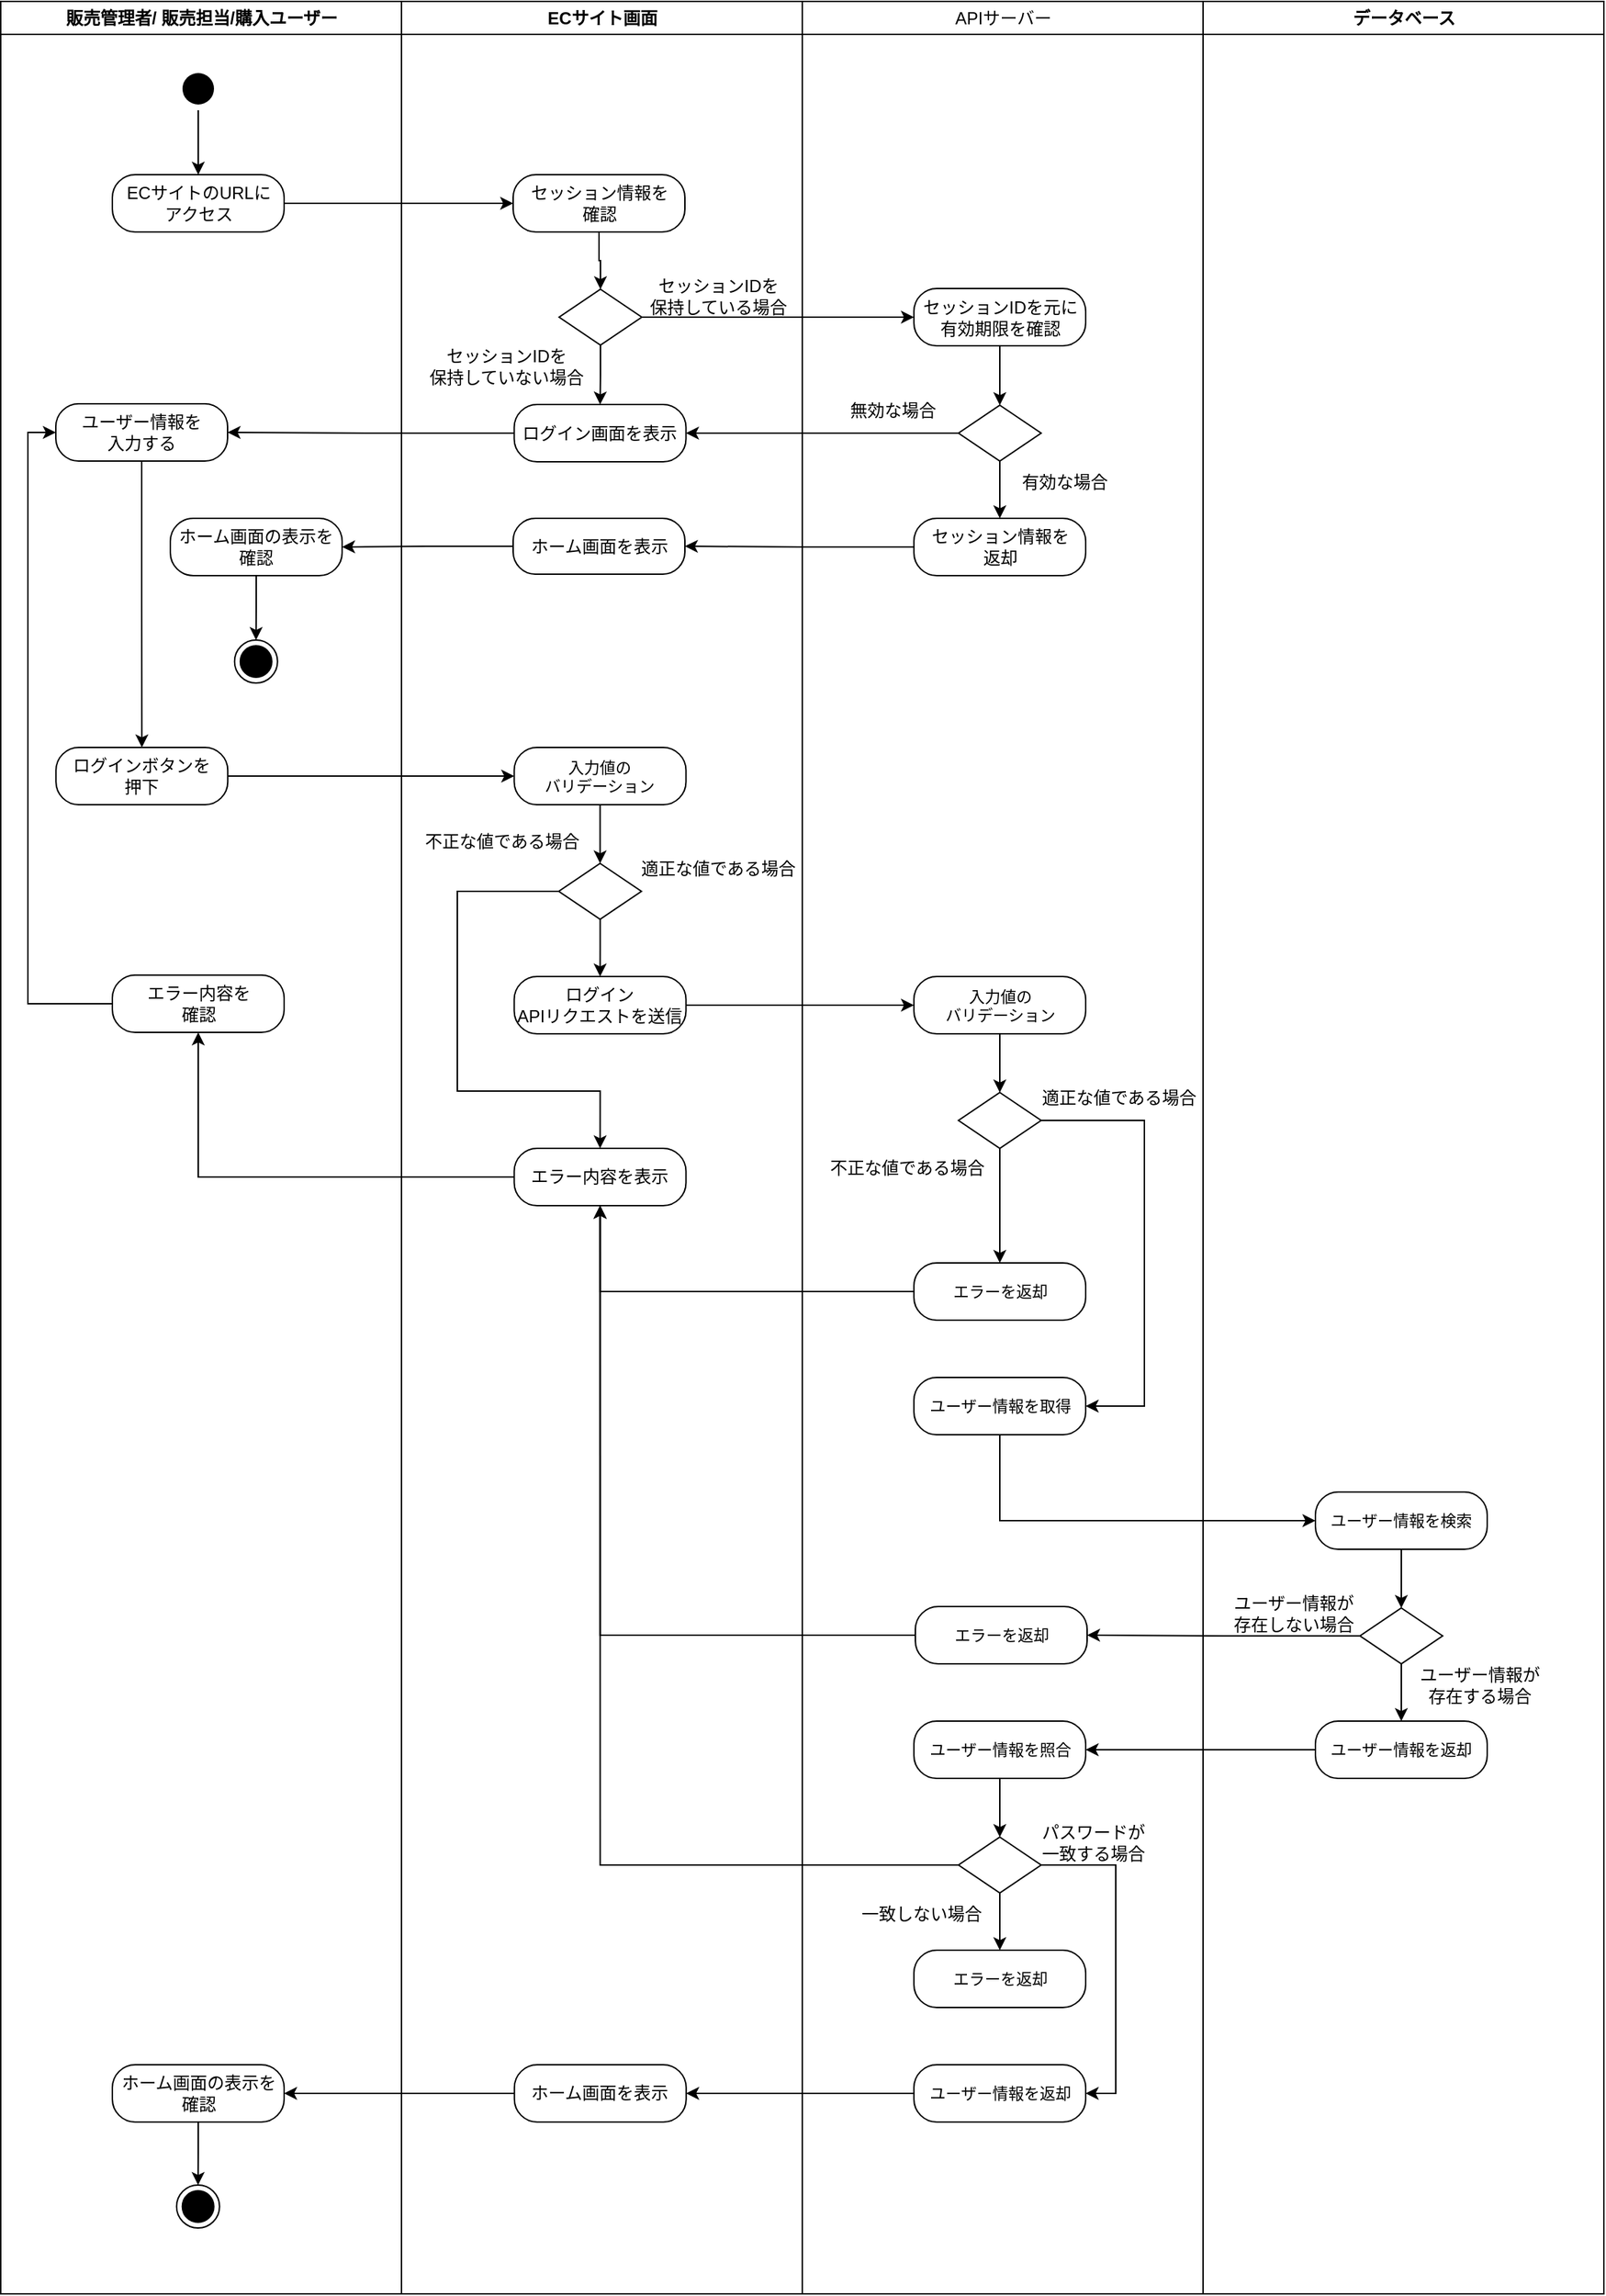 <mxfile version="24.4.4" type="google">
  <diagram name="Page-1" id="e7e014a7-5840-1c2e-5031-d8a46d1fe8dd">
    <mxGraphModel grid="0" page="0" gridSize="10" guides="1" tooltips="1" connect="1" arrows="1" fold="1" pageScale="1" pageWidth="1169" pageHeight="826" background="none" math="0" shadow="0">
      <root>
        <mxCell id="0" />
        <mxCell id="1" parent="0" />
        <mxCell id="2" value="販売管理者/ 販売担当/購入ユーザー" style="swimlane;whiteSpace=wrap;startSize=23;" vertex="1" parent="1">
          <mxGeometry x="161.5" y="39" width="280" height="1601" as="geometry" />
        </mxCell>
        <mxCell id="5-EfzB1POn6RS-_VtYej-164" style="edgeStyle=orthogonalEdgeStyle;rounded=0;orthogonalLoop=1;jettySize=auto;html=1;entryX=0;entryY=0.5;entryDx=0;entryDy=0;exitX=0;exitY=0.5;exitDx=0;exitDy=0;" edge="1" parent="2" source="WvElCNo4vnSuFBghOQTC-119" target="5-EfzB1POn6RS-_VtYej-80">
          <mxGeometry relative="1" as="geometry">
            <Array as="points">
              <mxPoint x="19" y="700" />
              <mxPoint x="19" y="301" />
            </Array>
          </mxGeometry>
        </mxCell>
        <mxCell id="WvElCNo4vnSuFBghOQTC-119" value="エラー内容を&lt;div&gt;確認&lt;/div&gt;" style="rounded=1;whiteSpace=wrap;html=1;arcSize=40;" vertex="1" parent="2">
          <mxGeometry x="78" y="680" width="120" height="40" as="geometry" />
        </mxCell>
        <mxCell id="5-EfzB1POn6RS-_VtYej-52" style="edgeStyle=orthogonalEdgeStyle;rounded=0;orthogonalLoop=1;jettySize=auto;html=1;entryX=0.5;entryY=0;entryDx=0;entryDy=0;" edge="1" parent="2" source="5" target="5-EfzB1POn6RS-_VtYej-51">
          <mxGeometry relative="1" as="geometry" />
        </mxCell>
        <mxCell id="5" value="" style="ellipse;shape=startState;fillColor=#000000;strokeColor=none;" vertex="1" parent="2">
          <mxGeometry x="123" y="46" width="30" height="30" as="geometry" />
        </mxCell>
        <mxCell id="5-EfzB1POn6RS-_VtYej-51" value="ECサイトのURLに&lt;div&gt;アクセス&lt;/div&gt;" style="rounded=1;whiteSpace=wrap;html=1;arcSize=40;" vertex="1" parent="2">
          <mxGeometry x="78" y="121" width="120" height="40" as="geometry" />
        </mxCell>
        <mxCell id="5-EfzB1POn6RS-_VtYej-193" style="edgeStyle=orthogonalEdgeStyle;rounded=0;orthogonalLoop=1;jettySize=auto;html=1;entryX=0.5;entryY=0;entryDx=0;entryDy=0;" edge="1" parent="2" source="5-EfzB1POn6RS-_VtYej-80" target="5-EfzB1POn6RS-_VtYej-192">
          <mxGeometry relative="1" as="geometry" />
        </mxCell>
        <mxCell id="5-EfzB1POn6RS-_VtYej-80" value="ユーザー情報を&lt;div&gt;入力する&lt;/div&gt;" style="rounded=1;whiteSpace=wrap;html=1;arcSize=40;" vertex="1" parent="2">
          <mxGeometry x="38.5" y="281" width="120" height="40" as="geometry" />
        </mxCell>
        <mxCell id="5-EfzB1POn6RS-_VtYej-107" style="edgeStyle=orthogonalEdgeStyle;rounded=0;orthogonalLoop=1;jettySize=auto;html=1;entryX=0.5;entryY=0;entryDx=0;entryDy=0;" edge="1" parent="2" source="5-EfzB1POn6RS-_VtYej-105" target="5-EfzB1POn6RS-_VtYej-98">
          <mxGeometry relative="1" as="geometry" />
        </mxCell>
        <mxCell id="5-EfzB1POn6RS-_VtYej-105" value="ホーム画面の表示を&lt;div&gt;確認&lt;/div&gt;" style="rounded=1;whiteSpace=wrap;html=1;arcSize=40;" vertex="1" parent="2">
          <mxGeometry x="118.51" y="361" width="120" height="40" as="geometry" />
        </mxCell>
        <mxCell id="5-EfzB1POn6RS-_VtYej-98" value="" style="ellipse;html=1;shape=endState;fillColor=#000000;strokeColor=default;" vertex="1" parent="2">
          <mxGeometry x="163.38" y="446" width="30" height="30" as="geometry" />
        </mxCell>
        <mxCell id="5-EfzB1POn6RS-_VtYej-133" style="edgeStyle=orthogonalEdgeStyle;rounded=0;orthogonalLoop=1;jettySize=auto;html=1;" edge="1" parent="2" source="5-EfzB1POn6RS-_VtYej-130" target="5-EfzB1POn6RS-_VtYej-131">
          <mxGeometry relative="1" as="geometry" />
        </mxCell>
        <mxCell id="5-EfzB1POn6RS-_VtYej-130" value="ホーム画面の表示を&lt;div&gt;確認&lt;/div&gt;" style="rounded=1;whiteSpace=wrap;html=1;arcSize=40;" vertex="1" parent="2">
          <mxGeometry x="78" y="1441" width="120" height="40" as="geometry" />
        </mxCell>
        <mxCell id="5-EfzB1POn6RS-_VtYej-131" value="" style="ellipse;html=1;shape=endState;fillColor=#000000;strokeColor=default;" vertex="1" parent="2">
          <mxGeometry x="122.87" y="1525" width="30" height="30" as="geometry" />
        </mxCell>
        <mxCell id="5-EfzB1POn6RS-_VtYej-192" value="ログインボタンを&lt;div&gt;押下&lt;/div&gt;" style="rounded=1;whiteSpace=wrap;html=1;arcSize=40;" vertex="1" parent="2">
          <mxGeometry x="38.62" y="521" width="120" height="40" as="geometry" />
        </mxCell>
        <mxCell id="3" value="ECサイト画面" style="swimlane;whiteSpace=wrap;startSize=23;" vertex="1" parent="1">
          <mxGeometry x="441.5" y="39" width="280" height="1601" as="geometry" />
        </mxCell>
        <mxCell id="5-EfzB1POn6RS-_VtYej-195" style="edgeStyle=orthogonalEdgeStyle;rounded=0;orthogonalLoop=1;jettySize=auto;html=1;entryX=0.5;entryY=0;entryDx=0;entryDy=0;" edge="1" parent="3" source="WvElCNo4vnSuFBghOQTC-71" target="WvElCNo4vnSuFBghOQTC-99">
          <mxGeometry relative="1" as="geometry" />
        </mxCell>
        <mxCell id="WvElCNo4vnSuFBghOQTC-71" value="&lt;font style=&quot;font-size: 11px;&quot;&gt;入力値の&lt;/font&gt;&lt;div style=&quot;font-size: 11px;&quot;&gt;&lt;font style=&quot;font-size: 11px;&quot;&gt;バリデーション&lt;/font&gt;&lt;/div&gt;" style="rounded=1;whiteSpace=wrap;html=1;arcSize=40;" vertex="1" parent="3">
          <mxGeometry x="78.75" y="521" width="120" height="40" as="geometry" />
        </mxCell>
        <mxCell id="WvElCNo4vnSuFBghOQTC-78" value="&lt;font style=&quot;font-size: 12px;&quot;&gt;エラー内容を表示&lt;/font&gt;" style="rounded=1;whiteSpace=wrap;html=1;arcSize=40;" vertex="1" parent="3">
          <mxGeometry x="78.75" y="801" width="120" height="40" as="geometry" />
        </mxCell>
        <mxCell id="WvElCNo4vnSuFBghOQTC-102" style="edgeStyle=orthogonalEdgeStyle;rounded=0;orthogonalLoop=1;jettySize=auto;html=1;entryX=0.5;entryY=0;entryDx=0;entryDy=0;exitX=0;exitY=0.5;exitDx=0;exitDy=0;" edge="1" parent="3" source="WvElCNo4vnSuFBghOQTC-99" target="WvElCNo4vnSuFBghOQTC-78">
          <mxGeometry relative="1" as="geometry">
            <Array as="points">
              <mxPoint x="39" y="622" />
              <mxPoint x="39" y="761" />
              <mxPoint x="139" y="761" />
            </Array>
          </mxGeometry>
        </mxCell>
        <mxCell id="5-EfzB1POn6RS-_VtYej-199" style="edgeStyle=orthogonalEdgeStyle;rounded=0;orthogonalLoop=1;jettySize=auto;html=1;entryX=0.5;entryY=0;entryDx=0;entryDy=0;" edge="1" parent="3" source="WvElCNo4vnSuFBghOQTC-99" target="5-EfzB1POn6RS-_VtYej-198">
          <mxGeometry relative="1" as="geometry" />
        </mxCell>
        <mxCell id="WvElCNo4vnSuFBghOQTC-99" value="" style="rhombus;whiteSpace=wrap;html=1;" vertex="1" parent="3">
          <mxGeometry x="109.87" y="602" width="57.76" height="39" as="geometry" />
        </mxCell>
        <mxCell id="WvElCNo4vnSuFBghOQTC-100" value="不正な値である場合" style="text;html=1;align=center;verticalAlign=middle;whiteSpace=wrap;rounded=0;" vertex="1" parent="3">
          <mxGeometry x="15" y="572" width="110" height="30" as="geometry" />
        </mxCell>
        <mxCell id="WvElCNo4vnSuFBghOQTC-101" value="適正な値である場合" style="text;html=1;align=center;verticalAlign=middle;whiteSpace=wrap;rounded=0;" vertex="1" parent="3">
          <mxGeometry x="166.63" y="591" width="110" height="30" as="geometry" />
        </mxCell>
        <mxCell id="5-EfzB1POn6RS-_VtYej-59" value="セッションIDを&lt;div&gt;保持している場合&lt;/div&gt;" style="text;html=1;align=center;verticalAlign=middle;whiteSpace=wrap;rounded=0;" vertex="1" parent="3">
          <mxGeometry x="166.63" y="191" width="110" height="30" as="geometry" />
        </mxCell>
        <mxCell id="5-EfzB1POn6RS-_VtYej-70" value="" style="edgeStyle=orthogonalEdgeStyle;rounded=0;orthogonalLoop=1;jettySize=auto;html=1;" edge="1" parent="3" source="5-EfzB1POn6RS-_VtYej-66" target="5-EfzB1POn6RS-_VtYej-57">
          <mxGeometry relative="1" as="geometry" />
        </mxCell>
        <mxCell id="5-EfzB1POn6RS-_VtYej-66" value="セッション情報を&lt;div&gt;確認&lt;/div&gt;" style="rounded=1;whiteSpace=wrap;html=1;arcSize=40;" vertex="1" parent="3">
          <mxGeometry x="78" y="121" width="120" height="40" as="geometry" />
        </mxCell>
        <mxCell id="5-EfzB1POn6RS-_VtYej-79" style="edgeStyle=orthogonalEdgeStyle;rounded=0;orthogonalLoop=1;jettySize=auto;html=1;entryX=0.5;entryY=0;entryDx=0;entryDy=0;" edge="1" parent="3" source="5-EfzB1POn6RS-_VtYej-57" target="5-EfzB1POn6RS-_VtYej-68">
          <mxGeometry relative="1" as="geometry" />
        </mxCell>
        <mxCell id="5-EfzB1POn6RS-_VtYej-57" value="" style="rhombus;whiteSpace=wrap;html=1;" vertex="1" parent="3">
          <mxGeometry x="110.12" y="201" width="57.76" height="39" as="geometry" />
        </mxCell>
        <mxCell id="5-EfzB1POn6RS-_VtYej-60" value="セッションIDを&lt;div&gt;保持していない場合&lt;/div&gt;" style="text;html=1;align=center;verticalAlign=middle;whiteSpace=wrap;rounded=0;" vertex="1" parent="3">
          <mxGeometry x="18.5" y="240" width="110" height="30" as="geometry" />
        </mxCell>
        <mxCell id="5-EfzB1POn6RS-_VtYej-68" value="ログイン画面を表示" style="rounded=1;whiteSpace=wrap;html=1;arcSize=40;" vertex="1" parent="3">
          <mxGeometry x="78.75" y="281.5" width="120" height="40" as="geometry" />
        </mxCell>
        <mxCell id="5-EfzB1POn6RS-_VtYej-95" value="ホーム画面を表示" style="rounded=1;whiteSpace=wrap;html=1;arcSize=40;" vertex="1" parent="3">
          <mxGeometry x="78" y="361" width="120" height="39" as="geometry" />
        </mxCell>
        <mxCell id="5-EfzB1POn6RS-_VtYej-128" value="ホーム画面を表示" style="rounded=1;whiteSpace=wrap;html=1;arcSize=40;" vertex="1" parent="3">
          <mxGeometry x="78.87" y="1441" width="120" height="40" as="geometry" />
        </mxCell>
        <mxCell id="5-EfzB1POn6RS-_VtYej-198" value="&lt;font style=&quot;font-size: 12px;&quot;&gt;ログイン　&lt;/font&gt;&lt;div&gt;&lt;font style=&quot;font-size: 12px;&quot;&gt;APIリクエストを送信&lt;/font&gt;&lt;/div&gt;" style="rounded=1;whiteSpace=wrap;html=1;arcSize=40;" vertex="1" parent="3">
          <mxGeometry x="78.75" y="681" width="120" height="40" as="geometry" />
        </mxCell>
        <mxCell id="5-EfzB1POn6RS-_VtYej-5" value="APIサーバー" style="swimlane;whiteSpace=wrap;startSize=23;fontStyle=0" vertex="1" parent="1">
          <mxGeometry x="721.5" y="39" width="280" height="1601" as="geometry" />
        </mxCell>
        <mxCell id="5-EfzB1POn6RS-_VtYej-76" value="" style="edgeStyle=orthogonalEdgeStyle;rounded=0;orthogonalLoop=1;jettySize=auto;html=1;" edge="1" parent="5-EfzB1POn6RS-_VtYej-5" source="5-EfzB1POn6RS-_VtYej-73" target="5-EfzB1POn6RS-_VtYej-75">
          <mxGeometry relative="1" as="geometry" />
        </mxCell>
        <mxCell id="5-EfzB1POn6RS-_VtYej-73" value="セッションIDを元に有効期限を確認" style="rounded=1;whiteSpace=wrap;html=1;arcSize=40;" vertex="1" parent="5-EfzB1POn6RS-_VtYej-5">
          <mxGeometry x="78" y="200.5" width="120" height="40" as="geometry" />
        </mxCell>
        <mxCell id="5-EfzB1POn6RS-_VtYej-171" style="edgeStyle=orthogonalEdgeStyle;rounded=0;orthogonalLoop=1;jettySize=auto;html=1;entryX=0.5;entryY=0;entryDx=0;entryDy=0;" edge="1" parent="5-EfzB1POn6RS-_VtYej-5" source="5-EfzB1POn6RS-_VtYej-75" target="5-EfzB1POn6RS-_VtYej-170">
          <mxGeometry relative="1" as="geometry" />
        </mxCell>
        <mxCell id="5-EfzB1POn6RS-_VtYej-75" value="" style="rhombus;whiteSpace=wrap;html=1;" vertex="1" parent="5-EfzB1POn6RS-_VtYej-5">
          <mxGeometry x="109.12" y="282" width="57.76" height="39" as="geometry" />
        </mxCell>
        <mxCell id="5-EfzB1POn6RS-_VtYej-85" value="有効な場合" style="text;html=1;align=center;verticalAlign=middle;whiteSpace=wrap;rounded=0;" vertex="1" parent="5-EfzB1POn6RS-_VtYej-5">
          <mxGeometry x="128.5" y="321" width="110" height="30" as="geometry" />
        </mxCell>
        <mxCell id="5-EfzB1POn6RS-_VtYej-86" value="無効な場合" style="text;html=1;align=center;verticalAlign=middle;whiteSpace=wrap;rounded=0;" vertex="1" parent="5-EfzB1POn6RS-_VtYej-5">
          <mxGeometry x="8.5" y="271" width="110" height="30" as="geometry" />
        </mxCell>
        <mxCell id="5-EfzB1POn6RS-_VtYej-110" style="edgeStyle=orthogonalEdgeStyle;rounded=0;orthogonalLoop=1;jettySize=auto;html=1;entryX=0.5;entryY=0;entryDx=0;entryDy=0;" edge="1" parent="5-EfzB1POn6RS-_VtYej-5" source="5-EfzB1POn6RS-_VtYej-93" target="5-EfzB1POn6RS-_VtYej-109">
          <mxGeometry relative="1" as="geometry" />
        </mxCell>
        <mxCell id="5-EfzB1POn6RS-_VtYej-93" value="&lt;font style=&quot;font-size: 11px;&quot;&gt;入力値の&lt;/font&gt;&lt;div style=&quot;font-size: 11px;&quot;&gt;&lt;font style=&quot;font-size: 11px;&quot;&gt;バリデーション&lt;/font&gt;&lt;/div&gt;" style="rounded=1;whiteSpace=wrap;html=1;arcSize=40;" vertex="1" parent="5-EfzB1POn6RS-_VtYej-5">
          <mxGeometry x="78" y="681" width="120" height="40" as="geometry" />
        </mxCell>
        <mxCell id="5-EfzB1POn6RS-_VtYej-182" style="edgeStyle=orthogonalEdgeStyle;rounded=0;orthogonalLoop=1;jettySize=auto;html=1;entryX=0.5;entryY=0;entryDx=0;entryDy=0;" edge="1" parent="5-EfzB1POn6RS-_VtYej-5" source="5-EfzB1POn6RS-_VtYej-109" target="5-EfzB1POn6RS-_VtYej-181">
          <mxGeometry relative="1" as="geometry" />
        </mxCell>
        <mxCell id="5-EfzB1POn6RS-_VtYej-185" style="edgeStyle=orthogonalEdgeStyle;rounded=0;orthogonalLoop=1;jettySize=auto;html=1;entryX=1;entryY=0.5;entryDx=0;entryDy=0;" edge="1" parent="5-EfzB1POn6RS-_VtYej-5" source="5-EfzB1POn6RS-_VtYej-109" target="5-EfzB1POn6RS-_VtYej-113">
          <mxGeometry relative="1" as="geometry">
            <Array as="points">
              <mxPoint x="239" y="782" />
              <mxPoint x="239" y="981" />
            </Array>
          </mxGeometry>
        </mxCell>
        <mxCell id="5-EfzB1POn6RS-_VtYej-109" value="" style="rhombus;whiteSpace=wrap;html=1;" vertex="1" parent="5-EfzB1POn6RS-_VtYej-5">
          <mxGeometry x="109.12" y="762" width="57.76" height="39" as="geometry" />
        </mxCell>
        <mxCell id="5-EfzB1POn6RS-_VtYej-111" value="適正な値である場合" style="text;html=1;align=center;verticalAlign=middle;whiteSpace=wrap;rounded=0;" vertex="1" parent="5-EfzB1POn6RS-_VtYej-5">
          <mxGeometry x="166.88" y="751" width="110" height="30" as="geometry" />
        </mxCell>
        <mxCell id="5-EfzB1POn6RS-_VtYej-112" value="不正な値である場合" style="text;html=1;align=center;verticalAlign=middle;whiteSpace=wrap;rounded=0;" vertex="1" parent="5-EfzB1POn6RS-_VtYej-5">
          <mxGeometry x="18.5" y="800" width="110" height="30" as="geometry" />
        </mxCell>
        <mxCell id="5-EfzB1POn6RS-_VtYej-113" value="&lt;span style=&quot;font-size: 11px;&quot;&gt;ユーザー情報を取得&lt;/span&gt;" style="rounded=1;whiteSpace=wrap;html=1;arcSize=40;" vertex="1" parent="5-EfzB1POn6RS-_VtYej-5">
          <mxGeometry x="78" y="961" width="120" height="40" as="geometry" />
        </mxCell>
        <mxCell id="5-EfzB1POn6RS-_VtYej-174" style="edgeStyle=orthogonalEdgeStyle;rounded=0;orthogonalLoop=1;jettySize=auto;html=1;entryX=0.5;entryY=0;entryDx=0;entryDy=0;" edge="1" parent="5-EfzB1POn6RS-_VtYej-5" source="5-EfzB1POn6RS-_VtYej-117" target="WvElCNo4vnSuFBghOQTC-107">
          <mxGeometry relative="1" as="geometry" />
        </mxCell>
        <mxCell id="5-EfzB1POn6RS-_VtYej-117" value="&lt;span style=&quot;font-size: 11px;&quot;&gt;ユーザー情報を照合&lt;/span&gt;" style="rounded=1;whiteSpace=wrap;html=1;arcSize=40;" vertex="1" parent="5-EfzB1POn6RS-_VtYej-5">
          <mxGeometry x="78" y="1201" width="120" height="40" as="geometry" />
        </mxCell>
        <mxCell id="5-EfzB1POn6RS-_VtYej-177" style="edgeStyle=orthogonalEdgeStyle;rounded=0;orthogonalLoop=1;jettySize=auto;html=1;entryX=0.5;entryY=0;entryDx=0;entryDy=0;" edge="1" parent="5-EfzB1POn6RS-_VtYej-5" source="WvElCNo4vnSuFBghOQTC-107" target="5-EfzB1POn6RS-_VtYej-176">
          <mxGeometry relative="1" as="geometry" />
        </mxCell>
        <mxCell id="5-EfzB1POn6RS-_VtYej-188" style="edgeStyle=orthogonalEdgeStyle;rounded=0;orthogonalLoop=1;jettySize=auto;html=1;entryX=1;entryY=0.5;entryDx=0;entryDy=0;" edge="1" parent="5-EfzB1POn6RS-_VtYej-5" source="WvElCNo4vnSuFBghOQTC-107" target="5-EfzB1POn6RS-_VtYej-179">
          <mxGeometry relative="1" as="geometry">
            <mxPoint x="228.5" y="1462" as="targetPoint" />
            <Array as="points">
              <mxPoint x="219" y="1302" />
              <mxPoint x="219" y="1461" />
            </Array>
          </mxGeometry>
        </mxCell>
        <mxCell id="WvElCNo4vnSuFBghOQTC-107" value="" style="rhombus;whiteSpace=wrap;html=1;" vertex="1" parent="5-EfzB1POn6RS-_VtYej-5">
          <mxGeometry x="109.12" y="1282" width="57.76" height="39" as="geometry" />
        </mxCell>
        <mxCell id="5-EfzB1POn6RS-_VtYej-121" value="パスワードが&lt;div&gt;一致する場合&lt;/div&gt;" style="text;html=1;align=center;verticalAlign=middle;whiteSpace=wrap;rounded=0;" vertex="1" parent="5-EfzB1POn6RS-_VtYej-5">
          <mxGeometry x="148.5" y="1271" width="110" height="30" as="geometry" />
        </mxCell>
        <mxCell id="5-EfzB1POn6RS-_VtYej-122" value="一致しない場合" style="text;html=1;align=center;verticalAlign=middle;whiteSpace=wrap;rounded=0;" vertex="1" parent="5-EfzB1POn6RS-_VtYej-5">
          <mxGeometry x="28.5" y="1321" width="110" height="30" as="geometry" />
        </mxCell>
        <mxCell id="5-EfzB1POn6RS-_VtYej-160" value="&lt;span style=&quot;font-size: 11px;&quot;&gt;エラーを返却&lt;/span&gt;" style="rounded=1;whiteSpace=wrap;html=1;arcSize=40;" vertex="1" parent="5-EfzB1POn6RS-_VtYej-5">
          <mxGeometry x="79" y="1121" width="120" height="40" as="geometry" />
        </mxCell>
        <mxCell id="5-EfzB1POn6RS-_VtYej-170" value="セッション情報を&lt;div&gt;返却&lt;/div&gt;" style="rounded=1;whiteSpace=wrap;html=1;arcSize=40;" vertex="1" parent="5-EfzB1POn6RS-_VtYej-5">
          <mxGeometry x="78" y="361" width="120" height="40" as="geometry" />
        </mxCell>
        <mxCell id="5-EfzB1POn6RS-_VtYej-176" value="&lt;span style=&quot;font-size: 11px;&quot;&gt;エラーを返却&lt;/span&gt;" style="rounded=1;whiteSpace=wrap;html=1;arcSize=40;" vertex="1" parent="5-EfzB1POn6RS-_VtYej-5">
          <mxGeometry x="78" y="1361" width="120" height="40" as="geometry" />
        </mxCell>
        <mxCell id="5-EfzB1POn6RS-_VtYej-179" value="&lt;span style=&quot;font-size: 11px;&quot;&gt;ユーザー情報を返却&lt;/span&gt;" style="rounded=1;whiteSpace=wrap;html=1;arcSize=40;" vertex="1" parent="5-EfzB1POn6RS-_VtYej-5">
          <mxGeometry x="78" y="1441" width="120" height="40" as="geometry" />
        </mxCell>
        <mxCell id="5-EfzB1POn6RS-_VtYej-181" value="&lt;span style=&quot;font-size: 11px;&quot;&gt;エラーを返却&lt;/span&gt;" style="rounded=1;whiteSpace=wrap;html=1;arcSize=40;" vertex="1" parent="5-EfzB1POn6RS-_VtYej-5">
          <mxGeometry x="78" y="881" width="120" height="40" as="geometry" />
        </mxCell>
        <mxCell id="5-EfzB1POn6RS-_VtYej-28" value="データベース" style="swimlane;whiteSpace=wrap;startSize=23;" vertex="1" parent="1">
          <mxGeometry x="1001.5" y="39" width="280" height="1601" as="geometry" />
        </mxCell>
        <mxCell id="5-EfzB1POn6RS-_VtYej-138" style="edgeStyle=orthogonalEdgeStyle;rounded=0;orthogonalLoop=1;jettySize=auto;html=1;entryX=0.5;entryY=0;entryDx=0;entryDy=0;" edge="1" parent="5-EfzB1POn6RS-_VtYej-28" source="5-EfzB1POn6RS-_VtYej-135" target="5-EfzB1POn6RS-_VtYej-137">
          <mxGeometry relative="1" as="geometry" />
        </mxCell>
        <mxCell id="5-EfzB1POn6RS-_VtYej-135" value="&lt;span style=&quot;font-size: 11px;&quot;&gt;ユーザー情報を検索&lt;/span&gt;" style="rounded=1;whiteSpace=wrap;html=1;arcSize=40;" vertex="1" parent="5-EfzB1POn6RS-_VtYej-28">
          <mxGeometry x="78.5" y="1041" width="120" height="40" as="geometry" />
        </mxCell>
        <mxCell id="5-EfzB1POn6RS-_VtYej-189" style="edgeStyle=orthogonalEdgeStyle;rounded=0;orthogonalLoop=1;jettySize=auto;html=1;entryX=0.5;entryY=0;entryDx=0;entryDy=0;" edge="1" parent="5-EfzB1POn6RS-_VtYej-28" source="5-EfzB1POn6RS-_VtYej-137" target="5-EfzB1POn6RS-_VtYej-168">
          <mxGeometry relative="1" as="geometry" />
        </mxCell>
        <mxCell id="5-EfzB1POn6RS-_VtYej-137" value="" style="rhombus;whiteSpace=wrap;html=1;" vertex="1" parent="5-EfzB1POn6RS-_VtYej-28">
          <mxGeometry x="109.62" y="1122" width="57.76" height="39" as="geometry" />
        </mxCell>
        <mxCell id="5-EfzB1POn6RS-_VtYej-158" value="ユーザー情報が&lt;div&gt;存在する場合&lt;/div&gt;" style="text;html=1;align=center;verticalAlign=middle;whiteSpace=wrap;rounded=0;" vertex="1" parent="5-EfzB1POn6RS-_VtYej-28">
          <mxGeometry x="138.5" y="1161" width="110" height="30" as="geometry" />
        </mxCell>
        <mxCell id="5-EfzB1POn6RS-_VtYej-159" value="ユーザー情報が&lt;div&gt;存在しない場合&lt;/div&gt;" style="text;html=1;align=center;verticalAlign=middle;whiteSpace=wrap;rounded=0;" vertex="1" parent="5-EfzB1POn6RS-_VtYej-28">
          <mxGeometry x="8.5" y="1111" width="110" height="30" as="geometry" />
        </mxCell>
        <mxCell id="5-EfzB1POn6RS-_VtYej-168" value="&lt;span style=&quot;font-size: 11px;&quot;&gt;ユーザー情報を返却&lt;/span&gt;" style="rounded=1;whiteSpace=wrap;html=1;arcSize=40;" vertex="1" parent="5-EfzB1POn6RS-_VtYej-28">
          <mxGeometry x="78.5" y="1201" width="120" height="40" as="geometry" />
        </mxCell>
        <mxCell id="5-EfzB1POn6RS-_VtYej-71" style="edgeStyle=orthogonalEdgeStyle;rounded=0;orthogonalLoop=1;jettySize=auto;html=1;entryX=0;entryY=0.5;entryDx=0;entryDy=0;" edge="1" parent="1" source="5-EfzB1POn6RS-_VtYej-51" target="5-EfzB1POn6RS-_VtYej-66">
          <mxGeometry relative="1" as="geometry" />
        </mxCell>
        <mxCell id="5-EfzB1POn6RS-_VtYej-82" style="edgeStyle=orthogonalEdgeStyle;rounded=0;orthogonalLoop=1;jettySize=auto;html=1;entryX=1;entryY=0.5;entryDx=0;entryDy=0;" edge="1" parent="1" source="5-EfzB1POn6RS-_VtYej-68" target="5-EfzB1POn6RS-_VtYej-80">
          <mxGeometry relative="1" as="geometry" />
        </mxCell>
        <mxCell id="5-EfzB1POn6RS-_VtYej-87" style="edgeStyle=orthogonalEdgeStyle;rounded=0;orthogonalLoop=1;jettySize=auto;html=1;entryX=1;entryY=0.5;entryDx=0;entryDy=0;" edge="1" parent="1" source="5-EfzB1POn6RS-_VtYej-75" target="5-EfzB1POn6RS-_VtYej-68">
          <mxGeometry relative="1" as="geometry" />
        </mxCell>
        <mxCell id="5-EfzB1POn6RS-_VtYej-101" style="edgeStyle=orthogonalEdgeStyle;rounded=0;orthogonalLoop=1;jettySize=auto;html=1;entryX=0;entryY=0.5;entryDx=0;entryDy=0;" edge="1" parent="1" source="5-EfzB1POn6RS-_VtYej-57" target="5-EfzB1POn6RS-_VtYej-73">
          <mxGeometry relative="1" as="geometry" />
        </mxCell>
        <mxCell id="5-EfzB1POn6RS-_VtYej-108" style="edgeStyle=orthogonalEdgeStyle;rounded=0;orthogonalLoop=1;jettySize=auto;html=1;entryX=1;entryY=0.5;entryDx=0;entryDy=0;" edge="1" parent="1" source="5-EfzB1POn6RS-_VtYej-95" target="5-EfzB1POn6RS-_VtYej-105">
          <mxGeometry relative="1" as="geometry" />
        </mxCell>
        <mxCell id="5-EfzB1POn6RS-_VtYej-132" style="edgeStyle=orthogonalEdgeStyle;rounded=0;orthogonalLoop=1;jettySize=auto;html=1;entryX=1;entryY=0.5;entryDx=0;entryDy=0;" edge="1" parent="1" source="5-EfzB1POn6RS-_VtYej-128" target="5-EfzB1POn6RS-_VtYej-130">
          <mxGeometry relative="1" as="geometry" />
        </mxCell>
        <mxCell id="5-EfzB1POn6RS-_VtYej-161" style="edgeStyle=orthogonalEdgeStyle;rounded=0;orthogonalLoop=1;jettySize=auto;html=1;entryX=1;entryY=0.5;entryDx=0;entryDy=0;" edge="1" parent="1" source="5-EfzB1POn6RS-_VtYej-137" target="5-EfzB1POn6RS-_VtYej-160">
          <mxGeometry relative="1" as="geometry" />
        </mxCell>
        <mxCell id="5-EfzB1POn6RS-_VtYej-169" style="edgeStyle=orthogonalEdgeStyle;rounded=0;orthogonalLoop=1;jettySize=auto;html=1;entryX=1;entryY=0.5;entryDx=0;entryDy=0;" edge="1" parent="1" source="5-EfzB1POn6RS-_VtYej-168" target="5-EfzB1POn6RS-_VtYej-117">
          <mxGeometry relative="1" as="geometry" />
        </mxCell>
        <mxCell id="5-EfzB1POn6RS-_VtYej-172" style="edgeStyle=orthogonalEdgeStyle;rounded=0;orthogonalLoop=1;jettySize=auto;html=1;entryX=1;entryY=0.5;entryDx=0;entryDy=0;" edge="1" parent="1" source="5-EfzB1POn6RS-_VtYej-170" target="5-EfzB1POn6RS-_VtYej-95">
          <mxGeometry relative="1" as="geometry" />
        </mxCell>
        <mxCell id="5-EfzB1POn6RS-_VtYej-183" style="edgeStyle=orthogonalEdgeStyle;rounded=0;orthogonalLoop=1;jettySize=auto;html=1;entryX=0.5;entryY=1;entryDx=0;entryDy=0;" edge="1" parent="1" source="5-EfzB1POn6RS-_VtYej-181" target="WvElCNo4vnSuFBghOQTC-78">
          <mxGeometry relative="1" as="geometry">
            <mxPoint x="580.25" y="920" as="targetPoint" />
          </mxGeometry>
        </mxCell>
        <mxCell id="5-EfzB1POn6RS-_VtYej-187" style="edgeStyle=orthogonalEdgeStyle;rounded=0;orthogonalLoop=1;jettySize=auto;html=1;entryX=1;entryY=0.5;entryDx=0;entryDy=0;" edge="1" parent="1" source="5-EfzB1POn6RS-_VtYej-179" target="5-EfzB1POn6RS-_VtYej-128">
          <mxGeometry relative="1" as="geometry" />
        </mxCell>
        <mxCell id="5-EfzB1POn6RS-_VtYej-190" style="edgeStyle=orthogonalEdgeStyle;rounded=0;orthogonalLoop=1;jettySize=auto;html=1;entryX=0;entryY=0.5;entryDx=0;entryDy=0;" edge="1" parent="1" source="5-EfzB1POn6RS-_VtYej-113" target="5-EfzB1POn6RS-_VtYej-135">
          <mxGeometry relative="1" as="geometry">
            <Array as="points">
              <mxPoint x="860" y="1100" />
            </Array>
          </mxGeometry>
        </mxCell>
        <mxCell id="5-EfzB1POn6RS-_VtYej-194" style="edgeStyle=orthogonalEdgeStyle;rounded=0;orthogonalLoop=1;jettySize=auto;html=1;entryX=0;entryY=0.5;entryDx=0;entryDy=0;" edge="1" parent="1" source="5-EfzB1POn6RS-_VtYej-192" target="WvElCNo4vnSuFBghOQTC-71">
          <mxGeometry relative="1" as="geometry">
            <Array as="points">
              <mxPoint x="519" y="580" />
            </Array>
          </mxGeometry>
        </mxCell>
        <mxCell id="5-EfzB1POn6RS-_VtYej-196" style="edgeStyle=orthogonalEdgeStyle;rounded=0;orthogonalLoop=1;jettySize=auto;html=1;entryX=0.5;entryY=1;entryDx=0;entryDy=0;" edge="1" parent="1" source="5-EfzB1POn6RS-_VtYej-160" target="WvElCNo4vnSuFBghOQTC-78">
          <mxGeometry relative="1" as="geometry">
            <mxPoint x="580.25" y="920" as="targetPoint" />
          </mxGeometry>
        </mxCell>
        <mxCell id="5-EfzB1POn6RS-_VtYej-197" style="edgeStyle=orthogonalEdgeStyle;rounded=0;orthogonalLoop=1;jettySize=auto;html=1;entryX=0.5;entryY=1;entryDx=0;entryDy=0;" edge="1" parent="1" source="WvElCNo4vnSuFBghOQTC-107" target="WvElCNo4vnSuFBghOQTC-78">
          <mxGeometry relative="1" as="geometry">
            <mxPoint x="580.25" y="920" as="targetPoint" />
          </mxGeometry>
        </mxCell>
        <mxCell id="5-EfzB1POn6RS-_VtYej-200" style="edgeStyle=orthogonalEdgeStyle;rounded=0;orthogonalLoop=1;jettySize=auto;html=1;entryX=0;entryY=0.5;entryDx=0;entryDy=0;" edge="1" parent="1" source="5-EfzB1POn6RS-_VtYej-198" target="5-EfzB1POn6RS-_VtYej-93">
          <mxGeometry relative="1" as="geometry" />
        </mxCell>
        <mxCell id="5-EfzB1POn6RS-_VtYej-201" style="edgeStyle=orthogonalEdgeStyle;rounded=0;orthogonalLoop=1;jettySize=auto;html=1;entryX=0.5;entryY=1;entryDx=0;entryDy=0;" edge="1" parent="1" source="WvElCNo4vnSuFBghOQTC-78" target="WvElCNo4vnSuFBghOQTC-119">
          <mxGeometry relative="1" as="geometry" />
        </mxCell>
      </root>
    </mxGraphModel>
  </diagram>
</mxfile>
